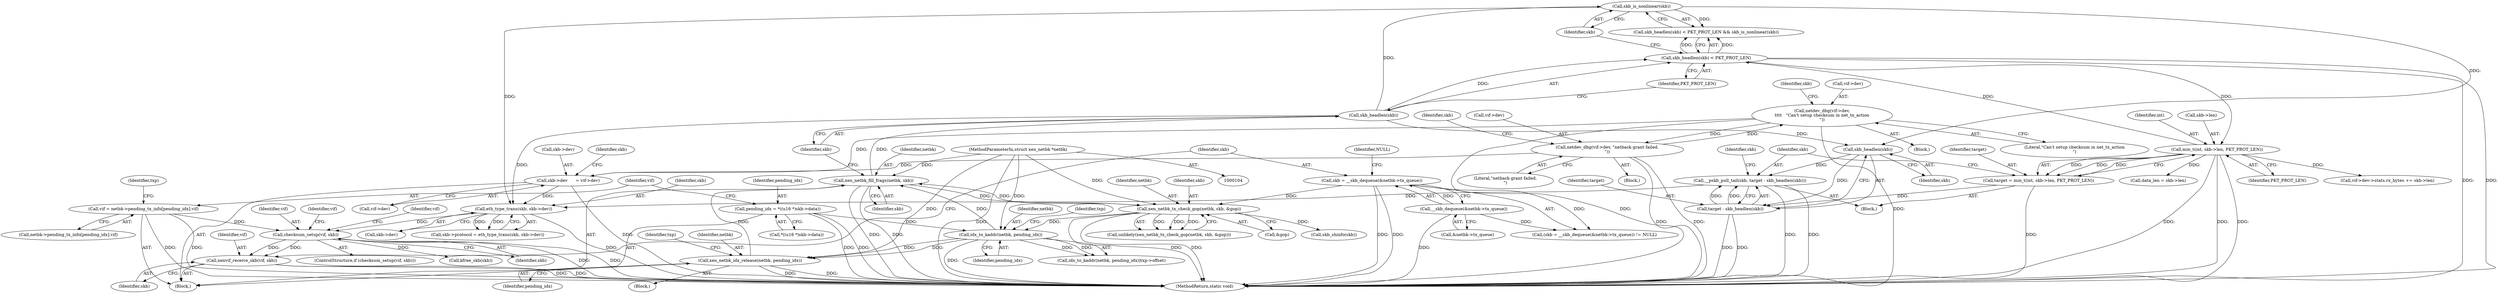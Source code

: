 digraph "0_linux_7d5145d8eb2b9791533ffe4dc003b129b9696c48_2@pointer" {
"1000317" [label="(Call,xenvif_receive_skb(vif, skb))"];
"1000286" [label="(Call,checksum_setup(vif, skb))"];
"1000137" [label="(Call,vif = netbk->pending_tx_info[pending_idx].vif)"];
"1000280" [label="(Call,eth_type_trans(skb, skb->dev))"];
"1000251" [label="(Call,skb_is_nonlinear(skb))"];
"1000248" [label="(Call,skb_headlen(skb))"];
"1000242" [label="(Call,xen_netbk_fill_frags(netbk, skb))"];
"1000216" [label="(Call,xen_netbk_idx_release(netbk, pending_idx))"];
"1000190" [label="(Call,idx_to_kaddr(netbk, pending_idx))"];
"1000158" [label="(Call,xen_netbk_tx_check_gop(netbk, skb, &gop))"];
"1000105" [label="(MethodParameterIn,struct xen_netbk *netbk)"];
"1000116" [label="(Call,skb = __skb_dequeue(&netbk->tx_queue))"];
"1000118" [label="(Call,__skb_dequeue(&netbk->tx_queue))"];
"1000129" [label="(Call,pending_idx = *((u16 *)skb->data))"];
"1000263" [label="(Call,__pskb_pull_tail(skb, target - skb_headlen(skb)))"];
"1000267" [label="(Call,skb_headlen(skb))"];
"1000265" [label="(Call,target - skb_headlen(skb))"];
"1000255" [label="(Call,target = min_t(int, skb->len, PKT_PROT_LEN))"];
"1000257" [label="(Call,min_t(int, skb->len, PKT_PROT_LEN))"];
"1000247" [label="(Call,skb_headlen(skb) < PKT_PROT_LEN)"];
"1000269" [label="(Call,skb->dev      = vif->dev)"];
"1000290" [label="(Call,netdev_dbg(vif->dev,\n\t\t\t\t   \"Can't setup checksum in net_tx_action\n\"))"];
"1000164" [label="(Call,netdev_dbg(vif->dev, \"netback grant failed.\n\"))"];
"1000161" [label="(Call,&gop)"];
"1000191" [label="(Identifier,netbk)"];
"1000257" [label="(Call,min_t(int, skb->len, PKT_PROT_LEN))"];
"1000296" [label="(Identifier,skb)"];
"1000217" [label="(Identifier,netbk)"];
"1000194" [label="(Identifier,txp)"];
"1000255" [label="(Call,target = min_t(int, skb->len, PKT_PROT_LEN))"];
"1000265" [label="(Call,target - skb_headlen(skb))"];
"1000248" [label="(Call,skb_headlen(skb))"];
"1000190" [label="(Call,idx_to_kaddr(netbk, pending_idx))"];
"1000319" [label="(Identifier,skb)"];
"1000119" [label="(Call,&netbk->tx_queue)"];
"1000263" [label="(Call,__pskb_pull_tail(skb, target - skb_headlen(skb)))"];
"1000147" [label="(Identifier,txp)"];
"1000256" [label="(Identifier,target)"];
"1000278" [label="(Identifier,skb)"];
"1000266" [label="(Identifier,target)"];
"1000285" [label="(ControlStructure,if (checksum_setup(vif, skb)))"];
"1000139" [label="(Call,netbk->pending_tx_info[pending_idx].vif)"];
"1000137" [label="(Call,vif = netbk->pending_tx_info[pending_idx].vif)"];
"1000165" [label="(Call,vif->dev)"];
"1000159" [label="(Identifier,netbk)"];
"1000244" [label="(Identifier,skb)"];
"1000258" [label="(Identifier,int)"];
"1000270" [label="(Call,skb->dev)"];
"1000251" [label="(Call,skb_is_nonlinear(skb))"];
"1000291" [label="(Call,vif->dev)"];
"1000216" [label="(Call,xen_netbk_idx_release(netbk, pending_idx))"];
"1000289" [label="(Block,)"];
"1000267" [label="(Call,skb_headlen(skb))"];
"1000295" [label="(Call,kfree_skb(skb))"];
"1000124" [label="(Block,)"];
"1000192" [label="(Identifier,pending_idx)"];
"1000264" [label="(Identifier,skb)"];
"1000242" [label="(Call,xen_netbk_fill_frags(netbk, skb))"];
"1000320" [label="(MethodReturn,static void)"];
"1000171" [label="(Call,skb_shinfo(skb))"];
"1000243" [label="(Identifier,netbk)"];
"1000215" [label="(Block,)"];
"1000290" [label="(Call,netdev_dbg(vif->dev,\n\t\t\t\t   \"Can't setup checksum in net_tx_action\n\"))"];
"1000247" [label="(Call,skb_headlen(skb) < PKT_PROT_LEN)"];
"1000249" [label="(Identifier,skb)"];
"1000246" [label="(Call,skb_headlen(skb) < PKT_PROT_LEN && skb_is_nonlinear(skb))"];
"1000160" [label="(Identifier,skb)"];
"1000302" [label="(Identifier,vif)"];
"1000253" [label="(Block,)"];
"1000218" [label="(Identifier,pending_idx)"];
"1000250" [label="(Identifier,PKT_PROT_LEN)"];
"1000189" [label="(Call,idx_to_kaddr(netbk, pending_idx)|txp->offset)"];
"1000280" [label="(Call,eth_type_trans(skb, skb->dev))"];
"1000129" [label="(Call,pending_idx = *((u16 *)skb->data))"];
"1000281" [label="(Identifier,skb)"];
"1000117" [label="(Identifier,skb)"];
"1000288" [label="(Identifier,skb)"];
"1000318" [label="(Identifier,vif)"];
"1000115" [label="(Call,(skb = __skb_dequeue(&netbk->tx_queue)) != NULL)"];
"1000282" [label="(Call,skb->dev)"];
"1000294" [label="(Literal,\"Can't setup checksum in net_tx_action\n\")"];
"1000268" [label="(Identifier,skb)"];
"1000105" [label="(MethodParameterIn,struct xen_netbk *netbk)"];
"1000164" [label="(Call,netdev_dbg(vif->dev, \"netback grant failed.\n\"))"];
"1000138" [label="(Identifier,vif)"];
"1000273" [label="(Call,vif->dev)"];
"1000286" [label="(Call,checksum_setup(vif, skb))"];
"1000262" [label="(Identifier,PKT_PROT_LEN)"];
"1000163" [label="(Block,)"];
"1000157" [label="(Call,unlikely(xen_netbk_tx_check_gop(netbk, skb, &gop)))"];
"1000123" [label="(Identifier,NULL)"];
"1000271" [label="(Identifier,skb)"];
"1000269" [label="(Call,skb->dev      = vif->dev)"];
"1000287" [label="(Identifier,vif)"];
"1000158" [label="(Call,xen_netbk_tx_check_gop(netbk, skb, &gop))"];
"1000298" [label="(Call,vif->dev->stats.rx_bytes += skb->len)"];
"1000317" [label="(Call,xenvif_receive_skb(vif, skb))"];
"1000222" [label="(Identifier,txp)"];
"1000292" [label="(Identifier,vif)"];
"1000259" [label="(Call,skb->len)"];
"1000178" [label="(Call,data_len = skb->len)"];
"1000252" [label="(Identifier,skb)"];
"1000130" [label="(Identifier,pending_idx)"];
"1000276" [label="(Call,skb->protocol = eth_type_trans(skb, skb->dev))"];
"1000116" [label="(Call,skb = __skb_dequeue(&netbk->tx_queue))"];
"1000168" [label="(Literal,\"netback grant failed.\n\")"];
"1000172" [label="(Identifier,skb)"];
"1000118" [label="(Call,__skb_dequeue(&netbk->tx_queue))"];
"1000131" [label="(Call,*((u16 *)skb->data))"];
"1000317" -> "1000124"  [label="AST: "];
"1000317" -> "1000319"  [label="CFG: "];
"1000318" -> "1000317"  [label="AST: "];
"1000319" -> "1000317"  [label="AST: "];
"1000117" -> "1000317"  [label="CFG: "];
"1000317" -> "1000320"  [label="DDG: "];
"1000317" -> "1000320"  [label="DDG: "];
"1000286" -> "1000317"  [label="DDG: "];
"1000286" -> "1000317"  [label="DDG: "];
"1000286" -> "1000285"  [label="AST: "];
"1000286" -> "1000288"  [label="CFG: "];
"1000287" -> "1000286"  [label="AST: "];
"1000288" -> "1000286"  [label="AST: "];
"1000292" -> "1000286"  [label="CFG: "];
"1000302" -> "1000286"  [label="CFG: "];
"1000286" -> "1000320"  [label="DDG: "];
"1000286" -> "1000320"  [label="DDG: "];
"1000137" -> "1000286"  [label="DDG: "];
"1000280" -> "1000286"  [label="DDG: "];
"1000286" -> "1000295"  [label="DDG: "];
"1000137" -> "1000124"  [label="AST: "];
"1000137" -> "1000139"  [label="CFG: "];
"1000138" -> "1000137"  [label="AST: "];
"1000139" -> "1000137"  [label="AST: "];
"1000147" -> "1000137"  [label="CFG: "];
"1000137" -> "1000320"  [label="DDG: "];
"1000137" -> "1000320"  [label="DDG: "];
"1000280" -> "1000276"  [label="AST: "];
"1000280" -> "1000282"  [label="CFG: "];
"1000281" -> "1000280"  [label="AST: "];
"1000282" -> "1000280"  [label="AST: "];
"1000276" -> "1000280"  [label="CFG: "];
"1000280" -> "1000320"  [label="DDG: "];
"1000280" -> "1000276"  [label="DDG: "];
"1000280" -> "1000276"  [label="DDG: "];
"1000251" -> "1000280"  [label="DDG: "];
"1000263" -> "1000280"  [label="DDG: "];
"1000248" -> "1000280"  [label="DDG: "];
"1000269" -> "1000280"  [label="DDG: "];
"1000251" -> "1000246"  [label="AST: "];
"1000251" -> "1000252"  [label="CFG: "];
"1000252" -> "1000251"  [label="AST: "];
"1000246" -> "1000251"  [label="CFG: "];
"1000251" -> "1000246"  [label="DDG: "];
"1000248" -> "1000251"  [label="DDG: "];
"1000251" -> "1000267"  [label="DDG: "];
"1000248" -> "1000247"  [label="AST: "];
"1000248" -> "1000249"  [label="CFG: "];
"1000249" -> "1000248"  [label="AST: "];
"1000250" -> "1000248"  [label="CFG: "];
"1000248" -> "1000247"  [label="DDG: "];
"1000242" -> "1000248"  [label="DDG: "];
"1000248" -> "1000267"  [label="DDG: "];
"1000242" -> "1000124"  [label="AST: "];
"1000242" -> "1000244"  [label="CFG: "];
"1000243" -> "1000242"  [label="AST: "];
"1000244" -> "1000242"  [label="AST: "];
"1000249" -> "1000242"  [label="CFG: "];
"1000242" -> "1000320"  [label="DDG: "];
"1000242" -> "1000320"  [label="DDG: "];
"1000242" -> "1000158"  [label="DDG: "];
"1000216" -> "1000242"  [label="DDG: "];
"1000190" -> "1000242"  [label="DDG: "];
"1000105" -> "1000242"  [label="DDG: "];
"1000158" -> "1000242"  [label="DDG: "];
"1000216" -> "1000215"  [label="AST: "];
"1000216" -> "1000218"  [label="CFG: "];
"1000217" -> "1000216"  [label="AST: "];
"1000218" -> "1000216"  [label="AST: "];
"1000222" -> "1000216"  [label="CFG: "];
"1000216" -> "1000320"  [label="DDG: "];
"1000216" -> "1000320"  [label="DDG: "];
"1000190" -> "1000216"  [label="DDG: "];
"1000190" -> "1000216"  [label="DDG: "];
"1000105" -> "1000216"  [label="DDG: "];
"1000190" -> "1000189"  [label="AST: "];
"1000190" -> "1000192"  [label="CFG: "];
"1000191" -> "1000190"  [label="AST: "];
"1000192" -> "1000190"  [label="AST: "];
"1000194" -> "1000190"  [label="CFG: "];
"1000190" -> "1000320"  [label="DDG: "];
"1000190" -> "1000189"  [label="DDG: "];
"1000190" -> "1000189"  [label="DDG: "];
"1000158" -> "1000190"  [label="DDG: "];
"1000105" -> "1000190"  [label="DDG: "];
"1000129" -> "1000190"  [label="DDG: "];
"1000158" -> "1000157"  [label="AST: "];
"1000158" -> "1000161"  [label="CFG: "];
"1000159" -> "1000158"  [label="AST: "];
"1000160" -> "1000158"  [label="AST: "];
"1000161" -> "1000158"  [label="AST: "];
"1000157" -> "1000158"  [label="CFG: "];
"1000158" -> "1000320"  [label="DDG: "];
"1000158" -> "1000320"  [label="DDG: "];
"1000158" -> "1000157"  [label="DDG: "];
"1000158" -> "1000157"  [label="DDG: "];
"1000158" -> "1000157"  [label="DDG: "];
"1000105" -> "1000158"  [label="DDG: "];
"1000116" -> "1000158"  [label="DDG: "];
"1000158" -> "1000171"  [label="DDG: "];
"1000105" -> "1000104"  [label="AST: "];
"1000105" -> "1000320"  [label="DDG: "];
"1000116" -> "1000115"  [label="AST: "];
"1000116" -> "1000118"  [label="CFG: "];
"1000117" -> "1000116"  [label="AST: "];
"1000118" -> "1000116"  [label="AST: "];
"1000123" -> "1000116"  [label="CFG: "];
"1000116" -> "1000320"  [label="DDG: "];
"1000116" -> "1000320"  [label="DDG: "];
"1000116" -> "1000115"  [label="DDG: "];
"1000118" -> "1000116"  [label="DDG: "];
"1000118" -> "1000119"  [label="CFG: "];
"1000119" -> "1000118"  [label="AST: "];
"1000118" -> "1000320"  [label="DDG: "];
"1000118" -> "1000115"  [label="DDG: "];
"1000129" -> "1000124"  [label="AST: "];
"1000129" -> "1000131"  [label="CFG: "];
"1000130" -> "1000129"  [label="AST: "];
"1000131" -> "1000129"  [label="AST: "];
"1000138" -> "1000129"  [label="CFG: "];
"1000129" -> "1000320"  [label="DDG: "];
"1000129" -> "1000320"  [label="DDG: "];
"1000263" -> "1000253"  [label="AST: "];
"1000263" -> "1000265"  [label="CFG: "];
"1000264" -> "1000263"  [label="AST: "];
"1000265" -> "1000263"  [label="AST: "];
"1000271" -> "1000263"  [label="CFG: "];
"1000263" -> "1000320"  [label="DDG: "];
"1000263" -> "1000320"  [label="DDG: "];
"1000267" -> "1000263"  [label="DDG: "];
"1000265" -> "1000263"  [label="DDG: "];
"1000265" -> "1000263"  [label="DDG: "];
"1000267" -> "1000265"  [label="AST: "];
"1000267" -> "1000268"  [label="CFG: "];
"1000268" -> "1000267"  [label="AST: "];
"1000265" -> "1000267"  [label="CFG: "];
"1000267" -> "1000265"  [label="DDG: "];
"1000266" -> "1000265"  [label="AST: "];
"1000265" -> "1000320"  [label="DDG: "];
"1000265" -> "1000320"  [label="DDG: "];
"1000255" -> "1000265"  [label="DDG: "];
"1000255" -> "1000253"  [label="AST: "];
"1000255" -> "1000257"  [label="CFG: "];
"1000256" -> "1000255"  [label="AST: "];
"1000257" -> "1000255"  [label="AST: "];
"1000264" -> "1000255"  [label="CFG: "];
"1000255" -> "1000320"  [label="DDG: "];
"1000257" -> "1000255"  [label="DDG: "];
"1000257" -> "1000255"  [label="DDG: "];
"1000257" -> "1000255"  [label="DDG: "];
"1000257" -> "1000262"  [label="CFG: "];
"1000258" -> "1000257"  [label="AST: "];
"1000259" -> "1000257"  [label="AST: "];
"1000262" -> "1000257"  [label="AST: "];
"1000257" -> "1000320"  [label="DDG: "];
"1000257" -> "1000320"  [label="DDG: "];
"1000257" -> "1000320"  [label="DDG: "];
"1000257" -> "1000178"  [label="DDG: "];
"1000257" -> "1000247"  [label="DDG: "];
"1000247" -> "1000257"  [label="DDG: "];
"1000257" -> "1000298"  [label="DDG: "];
"1000247" -> "1000246"  [label="AST: "];
"1000247" -> "1000250"  [label="CFG: "];
"1000250" -> "1000247"  [label="AST: "];
"1000252" -> "1000247"  [label="CFG: "];
"1000246" -> "1000247"  [label="CFG: "];
"1000247" -> "1000320"  [label="DDG: "];
"1000247" -> "1000320"  [label="DDG: "];
"1000247" -> "1000246"  [label="DDG: "];
"1000247" -> "1000246"  [label="DDG: "];
"1000269" -> "1000124"  [label="AST: "];
"1000269" -> "1000273"  [label="CFG: "];
"1000270" -> "1000269"  [label="AST: "];
"1000273" -> "1000269"  [label="AST: "];
"1000278" -> "1000269"  [label="CFG: "];
"1000269" -> "1000320"  [label="DDG: "];
"1000290" -> "1000269"  [label="DDG: "];
"1000164" -> "1000269"  [label="DDG: "];
"1000290" -> "1000289"  [label="AST: "];
"1000290" -> "1000294"  [label="CFG: "];
"1000291" -> "1000290"  [label="AST: "];
"1000294" -> "1000290"  [label="AST: "];
"1000296" -> "1000290"  [label="CFG: "];
"1000290" -> "1000320"  [label="DDG: "];
"1000290" -> "1000320"  [label="DDG: "];
"1000290" -> "1000164"  [label="DDG: "];
"1000164" -> "1000290"  [label="DDG: "];
"1000164" -> "1000163"  [label="AST: "];
"1000164" -> "1000168"  [label="CFG: "];
"1000165" -> "1000164"  [label="AST: "];
"1000168" -> "1000164"  [label="AST: "];
"1000172" -> "1000164"  [label="CFG: "];
"1000164" -> "1000320"  [label="DDG: "];
"1000164" -> "1000320"  [label="DDG: "];
}
